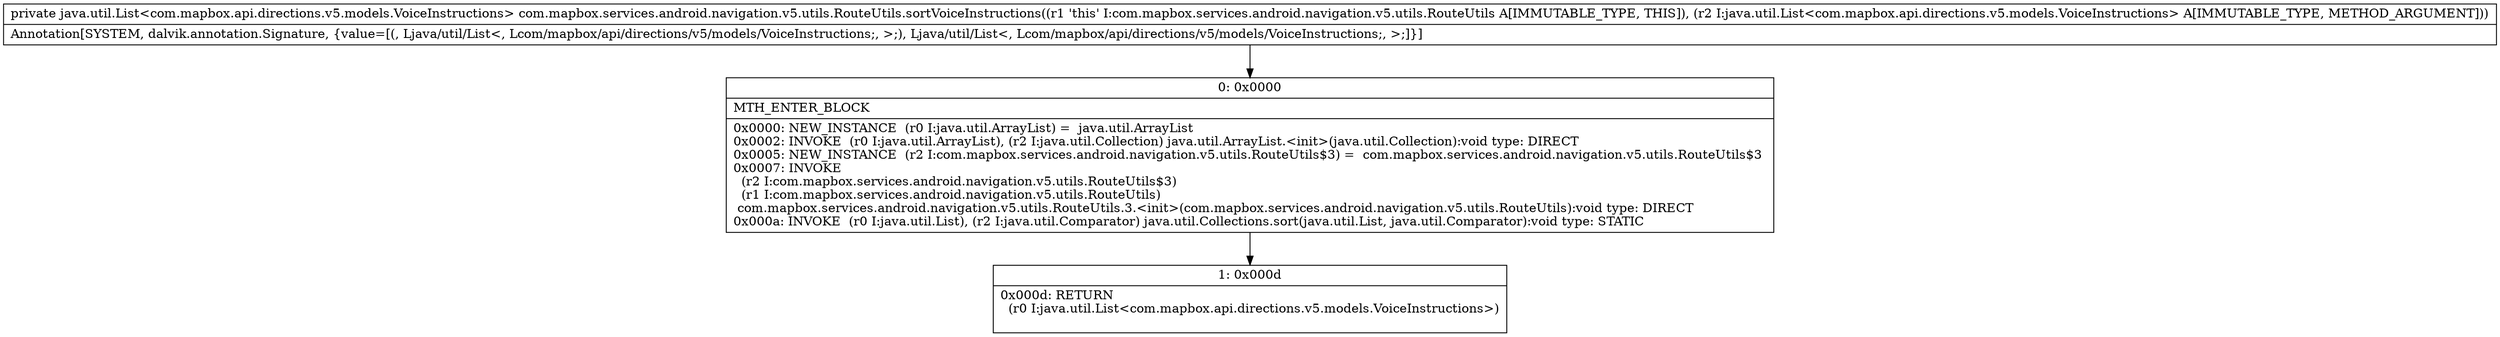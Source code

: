 digraph "CFG forcom.mapbox.services.android.navigation.v5.utils.RouteUtils.sortVoiceInstructions(Ljava\/util\/List;)Ljava\/util\/List;" {
Node_0 [shape=record,label="{0\:\ 0x0000|MTH_ENTER_BLOCK\l|0x0000: NEW_INSTANCE  (r0 I:java.util.ArrayList) =  java.util.ArrayList \l0x0002: INVOKE  (r0 I:java.util.ArrayList), (r2 I:java.util.Collection) java.util.ArrayList.\<init\>(java.util.Collection):void type: DIRECT \l0x0005: NEW_INSTANCE  (r2 I:com.mapbox.services.android.navigation.v5.utils.RouteUtils$3) =  com.mapbox.services.android.navigation.v5.utils.RouteUtils$3 \l0x0007: INVOKE  \l  (r2 I:com.mapbox.services.android.navigation.v5.utils.RouteUtils$3)\l  (r1 I:com.mapbox.services.android.navigation.v5.utils.RouteUtils)\l com.mapbox.services.android.navigation.v5.utils.RouteUtils.3.\<init\>(com.mapbox.services.android.navigation.v5.utils.RouteUtils):void type: DIRECT \l0x000a: INVOKE  (r0 I:java.util.List), (r2 I:java.util.Comparator) java.util.Collections.sort(java.util.List, java.util.Comparator):void type: STATIC \l}"];
Node_1 [shape=record,label="{1\:\ 0x000d|0x000d: RETURN  \l  (r0 I:java.util.List\<com.mapbox.api.directions.v5.models.VoiceInstructions\>)\l \l}"];
MethodNode[shape=record,label="{private java.util.List\<com.mapbox.api.directions.v5.models.VoiceInstructions\> com.mapbox.services.android.navigation.v5.utils.RouteUtils.sortVoiceInstructions((r1 'this' I:com.mapbox.services.android.navigation.v5.utils.RouteUtils A[IMMUTABLE_TYPE, THIS]), (r2 I:java.util.List\<com.mapbox.api.directions.v5.models.VoiceInstructions\> A[IMMUTABLE_TYPE, METHOD_ARGUMENT]))  | Annotation[SYSTEM, dalvik.annotation.Signature, \{value=[(, Ljava\/util\/List\<, Lcom\/mapbox\/api\/directions\/v5\/models\/VoiceInstructions;, \>;), Ljava\/util\/List\<, Lcom\/mapbox\/api\/directions\/v5\/models\/VoiceInstructions;, \>;]\}]\l}"];
MethodNode -> Node_0;
Node_0 -> Node_1;
}

